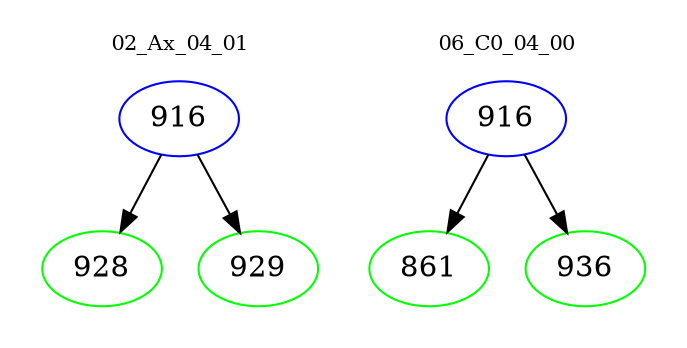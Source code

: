 digraph{
subgraph cluster_0 {
color = white
label = "02_Ax_04_01";
fontsize=10;
T0_916 [label="916", color="blue"]
T0_916 -> T0_928 [color="black"]
T0_928 [label="928", color="green"]
T0_916 -> T0_929 [color="black"]
T0_929 [label="929", color="green"]
}
subgraph cluster_1 {
color = white
label = "06_C0_04_00";
fontsize=10;
T1_916 [label="916", color="blue"]
T1_916 -> T1_861 [color="black"]
T1_861 [label="861", color="green"]
T1_916 -> T1_936 [color="black"]
T1_936 [label="936", color="green"]
}
}
